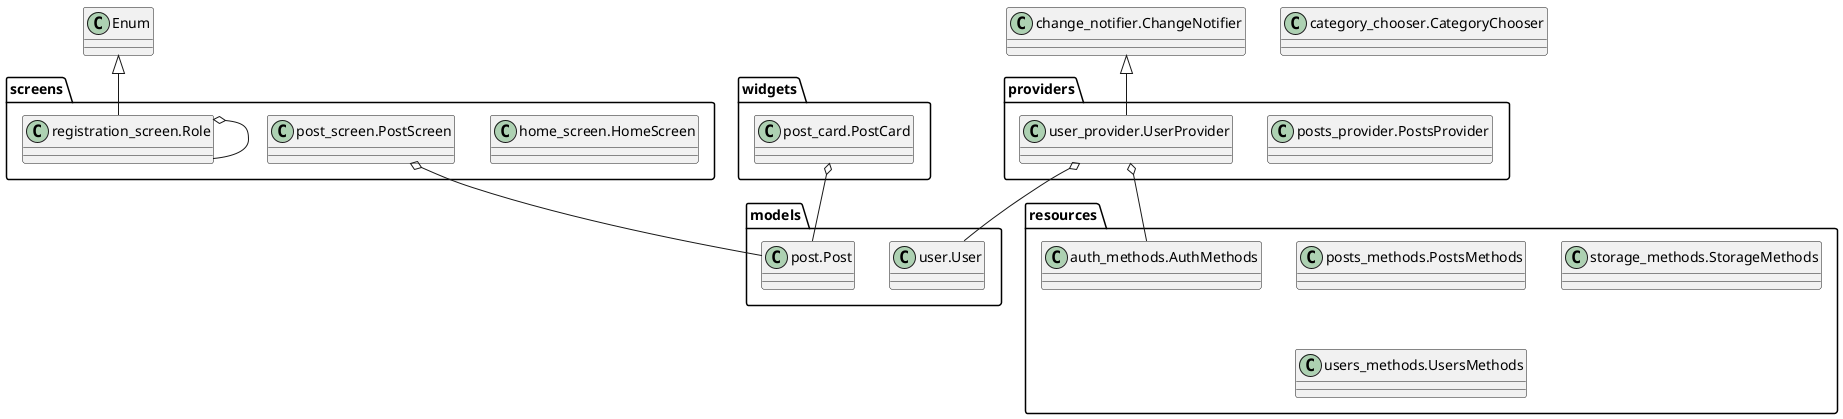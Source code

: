 @startuml
set namespaceSeparator ::

class "models::post.Post" {
}

class "models::user.User" {
}

class "providers::posts_provider.PostsProvider" {
}

class "providers::user_provider.UserProvider" {
}

"providers::user_provider.UserProvider" o-- "models::user.User"
"providers::user_provider.UserProvider" o-- "resources::auth_methods.AuthMethods"
"change_notifier.ChangeNotifier" <|-- "providers::user_provider.UserProvider"

class "resources::auth_methods.AuthMethods" {
}

class "resources::posts_methods.PostsMethods" {
}

class "resources::storage_methods.StorageMethods" {
}


class "resources::users_methods.UsersMethods" {
}

class "screens::home_screen.HomeScreen" {
}

class "screens::post_screen.PostScreen" {
}

"screens::post_screen.PostScreen" o-- "models::post.Post"

class "screens::registration_screen.Role" {
}

"screens::registration_screen.Role" o-- "screens::registration_screen.Role"
"Enum" <|-- "screens::registration_screen.Role"

class "category_chooser.CategoryChooser" {
}

class "widgets::post_card.PostCard" {
}

"widgets::post_card.PostCard" o-- "models::post.Post"

@enduml
